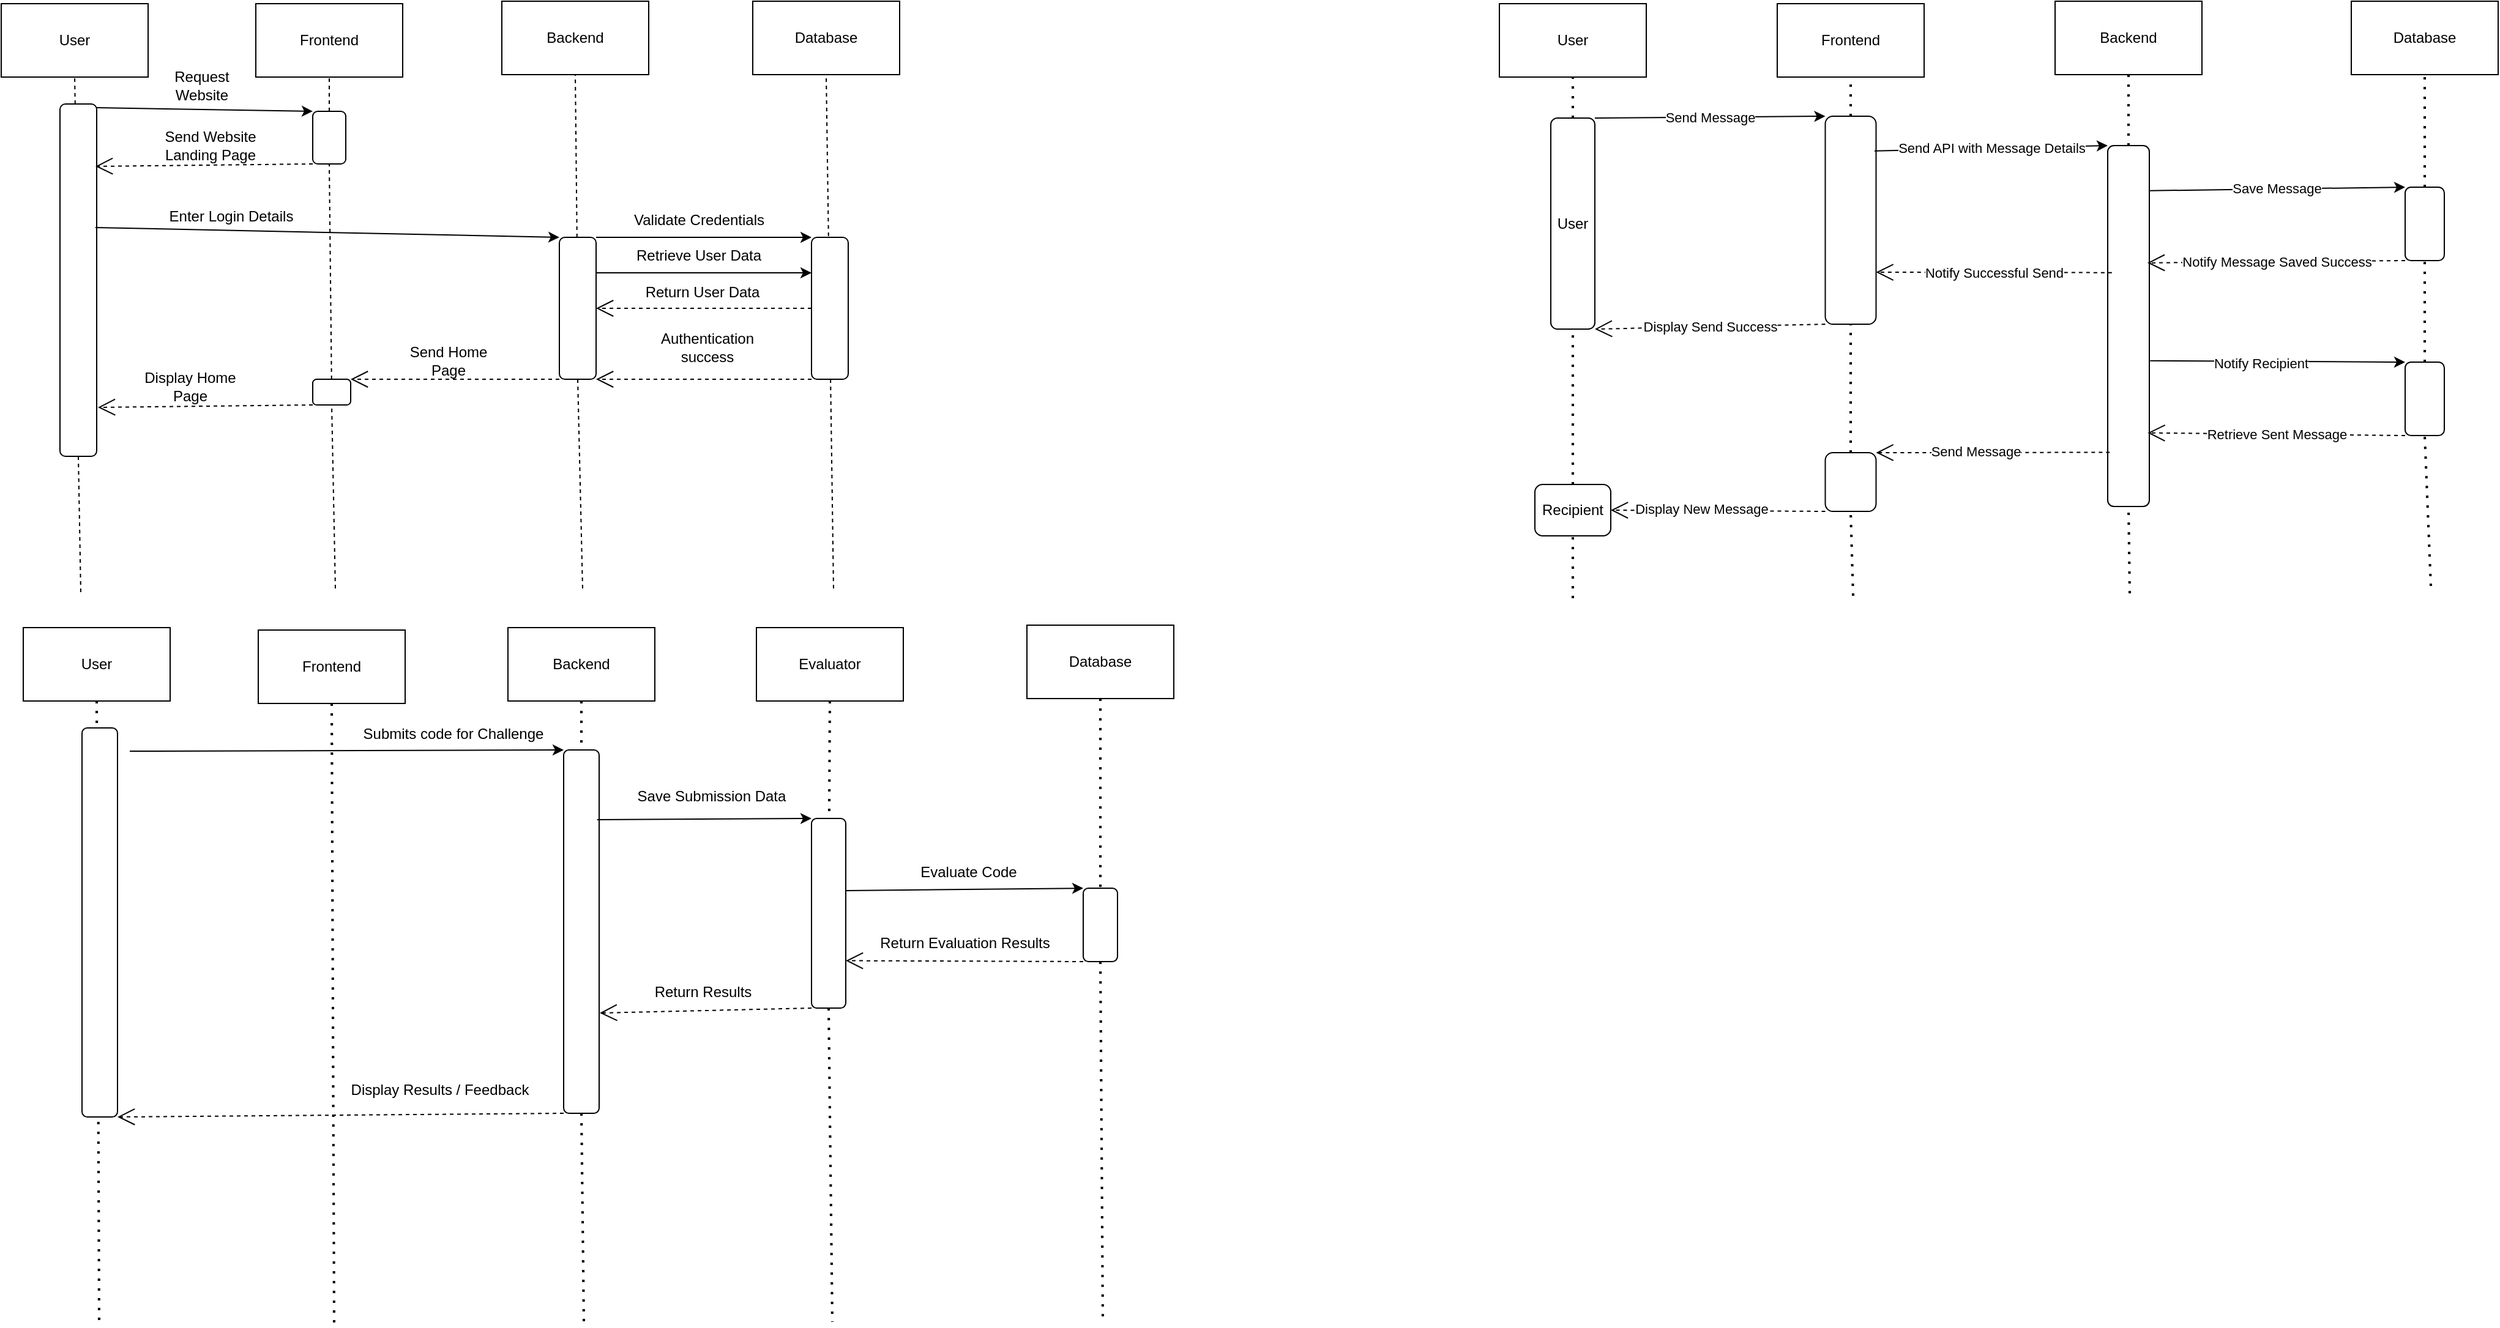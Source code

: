 <mxfile version="24.7.16">
  <diagram name="Page-1" id="2xl7nEOlKwetNAwT9VZm">
    <mxGraphModel dx="2287" dy="1291" grid="0" gridSize="10" guides="1" tooltips="1" connect="1" arrows="1" fold="1" page="0" pageScale="1" pageWidth="850" pageHeight="1100" math="0" shadow="0">
      <root>
        <mxCell id="0" />
        <mxCell id="1" parent="0" />
        <mxCell id="WFil_iT3Ffga0F9Wuyv7-1" value="User" style="rounded=0;whiteSpace=wrap;html=1;" parent="1" vertex="1">
          <mxGeometry x="-72" y="-45" width="120" height="60" as="geometry" />
        </mxCell>
        <mxCell id="WFil_iT3Ffga0F9Wuyv7-2" value="Frontend" style="rounded=0;whiteSpace=wrap;html=1;" parent="1" vertex="1">
          <mxGeometry x="136" y="-45" width="120" height="60" as="geometry" />
        </mxCell>
        <mxCell id="WFil_iT3Ffga0F9Wuyv7-3" value="Backend" style="rounded=0;whiteSpace=wrap;html=1;" parent="1" vertex="1">
          <mxGeometry x="337" y="-47" width="120" height="60" as="geometry" />
        </mxCell>
        <mxCell id="WFil_iT3Ffga0F9Wuyv7-4" value="" style="endArrow=none;dashed=1;html=1;rounded=0;entryX=0.5;entryY=1;entryDx=0;entryDy=0;" parent="1" source="WFil_iT3Ffga0F9Wuyv7-16" target="WFil_iT3Ffga0F9Wuyv7-1" edge="1">
          <mxGeometry width="50" height="50" relative="1" as="geometry">
            <mxPoint x="-7" y="436" as="sourcePoint" />
            <mxPoint x="188" y="136" as="targetPoint" />
          </mxGeometry>
        </mxCell>
        <mxCell id="WFil_iT3Ffga0F9Wuyv7-5" value="" style="endArrow=none;dashed=1;html=1;rounded=0;entryX=0.5;entryY=1;entryDx=0;entryDy=0;" parent="1" source="WFil_iT3Ffga0F9Wuyv7-7" target="WFil_iT3Ffga0F9Wuyv7-2" edge="1">
          <mxGeometry width="50" height="50" relative="1" as="geometry">
            <mxPoint x="201" y="433" as="sourcePoint" />
            <mxPoint x="-2" y="25" as="targetPoint" />
          </mxGeometry>
        </mxCell>
        <mxCell id="WFil_iT3Ffga0F9Wuyv7-6" value="" style="endArrow=none;dashed=1;html=1;rounded=0;entryX=0.5;entryY=1;entryDx=0;entryDy=0;" parent="1" source="WFil_iT3Ffga0F9Wuyv7-19" target="WFil_iT3Ffga0F9Wuyv7-3" edge="1">
          <mxGeometry width="50" height="50" relative="1" as="geometry">
            <mxPoint x="403" y="433" as="sourcePoint" />
            <mxPoint x="206" y="25" as="targetPoint" />
          </mxGeometry>
        </mxCell>
        <mxCell id="WFil_iT3Ffga0F9Wuyv7-8" value="" style="endArrow=none;dashed=1;html=1;rounded=0;entryX=0.5;entryY=1;entryDx=0;entryDy=0;" parent="1" source="WFil_iT3Ffga0F9Wuyv7-40" target="WFil_iT3Ffga0F9Wuyv7-7" edge="1">
          <mxGeometry width="50" height="50" relative="1" as="geometry">
            <mxPoint x="201" y="433" as="sourcePoint" />
            <mxPoint x="196" y="15" as="targetPoint" />
          </mxGeometry>
        </mxCell>
        <mxCell id="WFil_iT3Ffga0F9Wuyv7-7" value="" style="rounded=1;whiteSpace=wrap;html=1;" parent="1" vertex="1">
          <mxGeometry x="182.5" y="43" width="27" height="43" as="geometry" />
        </mxCell>
        <mxCell id="WFil_iT3Ffga0F9Wuyv7-10" value="Request Website" style="text;html=1;align=center;verticalAlign=middle;whiteSpace=wrap;rounded=0;" parent="1" vertex="1">
          <mxGeometry x="62" y="7" width="60" height="30" as="geometry" />
        </mxCell>
        <mxCell id="WFil_iT3Ffga0F9Wuyv7-12" value="" style="endArrow=classic;html=1;rounded=0;entryX=0;entryY=0;entryDx=0;entryDy=0;" parent="1" target="WFil_iT3Ffga0F9Wuyv7-7" edge="1">
          <mxGeometry width="50" height="50" relative="1" as="geometry">
            <mxPoint x="5" y="40" as="sourcePoint" />
            <mxPoint x="308" y="223" as="targetPoint" />
          </mxGeometry>
        </mxCell>
        <mxCell id="WFil_iT3Ffga0F9Wuyv7-17" value="" style="endArrow=none;dashed=1;html=1;rounded=0;entryX=0.5;entryY=1;entryDx=0;entryDy=0;" parent="1" target="WFil_iT3Ffga0F9Wuyv7-16" edge="1">
          <mxGeometry width="50" height="50" relative="1" as="geometry">
            <mxPoint x="-7" y="436" as="sourcePoint" />
            <mxPoint x="-12" y="15" as="targetPoint" />
          </mxGeometry>
        </mxCell>
        <mxCell id="WFil_iT3Ffga0F9Wuyv7-16" value="" style="rounded=1;whiteSpace=wrap;html=1;" parent="1" vertex="1">
          <mxGeometry x="-24" y="37" width="30" height="288" as="geometry" />
        </mxCell>
        <mxCell id="WFil_iT3Ffga0F9Wuyv7-18" value="Send Website Landing Page" style="text;html=1;align=center;verticalAlign=middle;whiteSpace=wrap;rounded=0;" parent="1" vertex="1">
          <mxGeometry x="46" y="56" width="106" height="30" as="geometry" />
        </mxCell>
        <mxCell id="WFil_iT3Ffga0F9Wuyv7-23" value="Database" style="rounded=0;whiteSpace=wrap;html=1;" parent="1" vertex="1">
          <mxGeometry x="542" y="-47" width="120" height="60" as="geometry" />
        </mxCell>
        <mxCell id="WFil_iT3Ffga0F9Wuyv7-24" value="" style="endArrow=none;dashed=1;html=1;rounded=0;entryX=0.5;entryY=1;entryDx=0;entryDy=0;" parent="1" target="WFil_iT3Ffga0F9Wuyv7-23" edge="1">
          <mxGeometry width="50" height="50" relative="1" as="geometry">
            <mxPoint x="608" y="433" as="sourcePoint" />
            <mxPoint x="411" y="25" as="targetPoint" />
          </mxGeometry>
        </mxCell>
        <mxCell id="WFil_iT3Ffga0F9Wuyv7-25" value="" style="endArrow=none;dashed=1;html=1;rounded=0;entryX=0.5;entryY=1;entryDx=0;entryDy=0;" parent="1" target="WFil_iT3Ffga0F9Wuyv7-19" edge="1">
          <mxGeometry width="50" height="50" relative="1" as="geometry">
            <mxPoint x="403" y="433" as="sourcePoint" />
            <mxPoint x="397" y="13" as="targetPoint" />
          </mxGeometry>
        </mxCell>
        <mxCell id="WFil_iT3Ffga0F9Wuyv7-19" value="" style="rounded=1;whiteSpace=wrap;html=1;" parent="1" vertex="1">
          <mxGeometry x="384" y="146" width="30" height="116" as="geometry" />
        </mxCell>
        <mxCell id="WFil_iT3Ffga0F9Wuyv7-26" value="" style="endArrow=classic;html=1;rounded=0;entryX=0;entryY=0;entryDx=0;entryDy=0;" parent="1" target="WFil_iT3Ffga0F9Wuyv7-19" edge="1">
          <mxGeometry width="50" height="50" relative="1" as="geometry">
            <mxPoint x="5" y="138" as="sourcePoint" />
            <mxPoint x="167" y="223" as="targetPoint" />
          </mxGeometry>
        </mxCell>
        <mxCell id="WFil_iT3Ffga0F9Wuyv7-27" value="Enter Login Details" style="text;html=1;align=center;verticalAlign=middle;whiteSpace=wrap;rounded=0;" parent="1" vertex="1">
          <mxGeometry x="58" y="114" width="116" height="30" as="geometry" />
        </mxCell>
        <mxCell id="WFil_iT3Ffga0F9Wuyv7-29" value="" style="rounded=1;whiteSpace=wrap;html=1;" parent="1" vertex="1">
          <mxGeometry x="590" y="146" width="30" height="116" as="geometry" />
        </mxCell>
        <mxCell id="WFil_iT3Ffga0F9Wuyv7-30" value="" style="endArrow=classic;html=1;rounded=0;exitX=1;exitY=0;exitDx=0;exitDy=0;entryX=0;entryY=0;entryDx=0;entryDy=0;" parent="1" source="WFil_iT3Ffga0F9Wuyv7-19" target="WFil_iT3Ffga0F9Wuyv7-29" edge="1">
          <mxGeometry width="50" height="50" relative="1" as="geometry">
            <mxPoint x="477" y="132" as="sourcePoint" />
            <mxPoint x="527" y="82" as="targetPoint" />
          </mxGeometry>
        </mxCell>
        <mxCell id="WFil_iT3Ffga0F9Wuyv7-32" value="Validate Credentials&lt;div&gt;&lt;br&gt;&lt;/div&gt;" style="text;strokeColor=none;fillColor=none;align=left;verticalAlign=middle;spacingLeft=4;spacingRight=4;overflow=hidden;points=[[0,0.5],[1,0.5]];portConstraint=eastwest;rotatable=0;whiteSpace=wrap;html=1;" parent="1" vertex="1">
          <mxGeometry x="439" y="122" width="121" height="22" as="geometry" />
        </mxCell>
        <mxCell id="WFil_iT3Ffga0F9Wuyv7-34" value="" style="endArrow=classic;html=1;rounded=0;exitX=1;exitY=0.25;exitDx=0;exitDy=0;entryX=0;entryY=0.25;entryDx=0;entryDy=0;" parent="1" source="WFil_iT3Ffga0F9Wuyv7-19" target="WFil_iT3Ffga0F9Wuyv7-29" edge="1">
          <mxGeometry width="50" height="50" relative="1" as="geometry">
            <mxPoint x="416" y="174" as="sourcePoint" />
            <mxPoint x="592" y="174" as="targetPoint" />
          </mxGeometry>
        </mxCell>
        <mxCell id="WFil_iT3Ffga0F9Wuyv7-35" value="&lt;div&gt;Retrieve User Data&lt;/div&gt;" style="text;strokeColor=none;fillColor=none;align=left;verticalAlign=middle;spacingLeft=4;spacingRight=4;overflow=hidden;points=[[0,0.5],[1,0.5]];portConstraint=eastwest;rotatable=0;whiteSpace=wrap;html=1;" parent="1" vertex="1">
          <mxGeometry x="441" y="150" width="121" height="22" as="geometry" />
        </mxCell>
        <mxCell id="WFil_iT3Ffga0F9Wuyv7-38" value="Return User Data" style="text;html=1;align=center;verticalAlign=middle;whiteSpace=wrap;rounded=0;" parent="1" vertex="1">
          <mxGeometry x="441" y="176" width="120" height="30" as="geometry" />
        </mxCell>
        <mxCell id="WFil_iT3Ffga0F9Wuyv7-39" value="Authentication success" style="text;html=1;align=center;verticalAlign=middle;whiteSpace=wrap;rounded=0;" parent="1" vertex="1">
          <mxGeometry x="445" y="221" width="120" height="30" as="geometry" />
        </mxCell>
        <mxCell id="WFil_iT3Ffga0F9Wuyv7-41" value="" style="endArrow=none;dashed=1;html=1;rounded=0;entryX=0.5;entryY=1;entryDx=0;entryDy=0;" parent="1" target="WFil_iT3Ffga0F9Wuyv7-40" edge="1">
          <mxGeometry width="50" height="50" relative="1" as="geometry">
            <mxPoint x="201" y="433" as="sourcePoint" />
            <mxPoint x="196" y="86" as="targetPoint" />
          </mxGeometry>
        </mxCell>
        <mxCell id="WFil_iT3Ffga0F9Wuyv7-40" value="" style="rounded=1;whiteSpace=wrap;html=1;" parent="1" vertex="1">
          <mxGeometry x="182.5" y="262" width="31" height="21" as="geometry" />
        </mxCell>
        <mxCell id="WFil_iT3Ffga0F9Wuyv7-43" value="Send Home Page" style="text;html=1;align=center;verticalAlign=middle;whiteSpace=wrap;rounded=0;" parent="1" vertex="1">
          <mxGeometry x="250" y="232" width="87" height="30" as="geometry" />
        </mxCell>
        <mxCell id="WFil_iT3Ffga0F9Wuyv7-45" value="Display Home Page" style="text;html=1;align=center;verticalAlign=middle;whiteSpace=wrap;rounded=0;" parent="1" vertex="1">
          <mxGeometry x="43" y="253" width="79" height="30" as="geometry" />
        </mxCell>
        <mxCell id="WFil_iT3Ffga0F9Wuyv7-81" value="Frontend" style="rounded=0;whiteSpace=wrap;html=1;" parent="1" vertex="1">
          <mxGeometry x="138" y="467" width="120" height="60" as="geometry" />
        </mxCell>
        <mxCell id="WFil_iT3Ffga0F9Wuyv7-82" value="" style="endArrow=none;dashed=1;html=1;dashPattern=1 3;strokeWidth=2;rounded=0;exitX=0.5;exitY=1;exitDx=0;exitDy=0;" parent="1" source="WFil_iT3Ffga0F9Wuyv7-81" edge="1">
          <mxGeometry width="50" height="50" relative="1" as="geometry">
            <mxPoint x="446" y="371" as="sourcePoint" />
            <mxPoint x="200" y="1034.5" as="targetPoint" />
          </mxGeometry>
        </mxCell>
        <mxCell id="WFil_iT3Ffga0F9Wuyv7-83" value="User" style="rounded=0;whiteSpace=wrap;html=1;" parent="1" vertex="1">
          <mxGeometry x="-54" y="465" width="120" height="60" as="geometry" />
        </mxCell>
        <mxCell id="WFil_iT3Ffga0F9Wuyv7-84" value="" style="endArrow=none;dashed=1;html=1;dashPattern=1 3;strokeWidth=2;rounded=0;exitX=0.5;exitY=1;exitDx=0;exitDy=0;" parent="1" source="WFil_iT3Ffga0F9Wuyv7-83" edge="1">
          <mxGeometry width="50" height="50" relative="1" as="geometry">
            <mxPoint x="254" y="369" as="sourcePoint" />
            <mxPoint x="8" y="1032.5" as="targetPoint" />
          </mxGeometry>
        </mxCell>
        <mxCell id="WFil_iT3Ffga0F9Wuyv7-85" value="Backend" style="rounded=0;whiteSpace=wrap;html=1;" parent="1" vertex="1">
          <mxGeometry x="342" y="465" width="120" height="60" as="geometry" />
        </mxCell>
        <mxCell id="WFil_iT3Ffga0F9Wuyv7-86" value="" style="endArrow=none;dashed=1;html=1;dashPattern=1 3;strokeWidth=2;rounded=0;exitX=0.5;exitY=1;exitDx=0;exitDy=0;" parent="1" source="WFil_iT3Ffga0F9Wuyv7-92" edge="1">
          <mxGeometry width="50" height="50" relative="1" as="geometry">
            <mxPoint x="650" y="369" as="sourcePoint" />
            <mxPoint x="404" y="1032.5" as="targetPoint" />
          </mxGeometry>
        </mxCell>
        <mxCell id="WFil_iT3Ffga0F9Wuyv7-87" value="Evaluator" style="rounded=0;whiteSpace=wrap;html=1;" parent="1" vertex="1">
          <mxGeometry x="545" y="465" width="120" height="60" as="geometry" />
        </mxCell>
        <mxCell id="WFil_iT3Ffga0F9Wuyv7-88" value="" style="endArrow=none;dashed=1;html=1;dashPattern=1 3;strokeWidth=2;rounded=0;exitX=0.5;exitY=1;exitDx=0;exitDy=0;" parent="1" source="WFil_iT3Ffga0F9Wuyv7-95" edge="1">
          <mxGeometry width="50" height="50" relative="1" as="geometry">
            <mxPoint x="853" y="369" as="sourcePoint" />
            <mxPoint x="607" y="1032.5" as="targetPoint" />
          </mxGeometry>
        </mxCell>
        <mxCell id="WFil_iT3Ffga0F9Wuyv7-89" value="Database" style="rounded=0;whiteSpace=wrap;html=1;" parent="1" vertex="1">
          <mxGeometry x="766" y="463" width="120" height="60" as="geometry" />
        </mxCell>
        <mxCell id="WFil_iT3Ffga0F9Wuyv7-90" value="" style="endArrow=none;dashed=1;html=1;dashPattern=1 3;strokeWidth=2;rounded=0;exitX=0.5;exitY=1;exitDx=0;exitDy=0;" parent="1" source="WFil_iT3Ffga0F9Wuyv7-105" edge="1">
          <mxGeometry width="50" height="50" relative="1" as="geometry">
            <mxPoint x="1074" y="367" as="sourcePoint" />
            <mxPoint x="828" y="1030.5" as="targetPoint" />
          </mxGeometry>
        </mxCell>
        <mxCell id="WFil_iT3Ffga0F9Wuyv7-91" value="" style="endArrow=classic;html=1;rounded=0;entryX=0;entryY=0;entryDx=0;entryDy=0;" parent="1" target="WFil_iT3Ffga0F9Wuyv7-92" edge="1">
          <mxGeometry width="50" height="50" relative="1" as="geometry">
            <mxPoint x="33" y="566" as="sourcePoint" />
            <mxPoint x="328" y="571" as="targetPoint" />
          </mxGeometry>
        </mxCell>
        <mxCell id="WFil_iT3Ffga0F9Wuyv7-93" value="" style="endArrow=none;dashed=1;html=1;dashPattern=1 3;strokeWidth=2;rounded=0;exitX=0.5;exitY=1;exitDx=0;exitDy=0;" parent="1" source="WFil_iT3Ffga0F9Wuyv7-85" target="WFil_iT3Ffga0F9Wuyv7-92" edge="1">
          <mxGeometry width="50" height="50" relative="1" as="geometry">
            <mxPoint x="402" y="525" as="sourcePoint" />
            <mxPoint x="404" y="1032.5" as="targetPoint" />
          </mxGeometry>
        </mxCell>
        <mxCell id="WFil_iT3Ffga0F9Wuyv7-92" value="" style="rounded=1;whiteSpace=wrap;html=1;" parent="1" vertex="1">
          <mxGeometry x="387.5" y="565" width="29" height="297" as="geometry" />
        </mxCell>
        <mxCell id="WFil_iT3Ffga0F9Wuyv7-94" value="Submits code for Challenge" style="text;html=1;align=center;verticalAlign=middle;whiteSpace=wrap;rounded=0;" parent="1" vertex="1">
          <mxGeometry x="221" y="537" width="153" height="30" as="geometry" />
        </mxCell>
        <mxCell id="WFil_iT3Ffga0F9Wuyv7-96" value="" style="endArrow=none;dashed=1;html=1;dashPattern=1 3;strokeWidth=2;rounded=0;exitX=0.5;exitY=1;exitDx=0;exitDy=0;" parent="1" source="WFil_iT3Ffga0F9Wuyv7-87" target="WFil_iT3Ffga0F9Wuyv7-95" edge="1">
          <mxGeometry width="50" height="50" relative="1" as="geometry">
            <mxPoint x="605" y="525" as="sourcePoint" />
            <mxPoint x="607" y="1032.5" as="targetPoint" />
          </mxGeometry>
        </mxCell>
        <mxCell id="WFil_iT3Ffga0F9Wuyv7-95" value="" style="rounded=1;whiteSpace=wrap;html=1;" parent="1" vertex="1">
          <mxGeometry x="590" y="621" width="28" height="155" as="geometry" />
        </mxCell>
        <mxCell id="WFil_iT3Ffga0F9Wuyv7-98" value="" style="endArrow=classic;html=1;rounded=0;exitX=0.944;exitY=0.192;exitDx=0;exitDy=0;entryX=0;entryY=0;entryDx=0;entryDy=0;exitPerimeter=0;" parent="1" source="WFil_iT3Ffga0F9Wuyv7-92" target="WFil_iT3Ffga0F9Wuyv7-95" edge="1">
          <mxGeometry width="50" height="50" relative="1" as="geometry">
            <mxPoint x="517" y="534" as="sourcePoint" />
            <mxPoint x="567" y="484" as="targetPoint" />
          </mxGeometry>
        </mxCell>
        <mxCell id="WFil_iT3Ffga0F9Wuyv7-100" value="" style="endArrow=open;endSize=12;dashed=1;html=1;rounded=0;exitX=0;exitY=1;exitDx=0;exitDy=0;" parent="1" source="WFil_iT3Ffga0F9Wuyv7-7" edge="1">
          <mxGeometry width="160" relative="1" as="geometry">
            <mxPoint x="165" y="183" as="sourcePoint" />
            <mxPoint x="5" y="88" as="targetPoint" />
          </mxGeometry>
        </mxCell>
        <mxCell id="WFil_iT3Ffga0F9Wuyv7-101" value="" style="endArrow=open;endSize=12;dashed=1;html=1;rounded=0;exitX=0;exitY=0.5;exitDx=0;exitDy=0;entryX=1;entryY=0.5;entryDx=0;entryDy=0;" parent="1" source="WFil_iT3Ffga0F9Wuyv7-29" target="WFil_iT3Ffga0F9Wuyv7-19" edge="1">
          <mxGeometry width="160" relative="1" as="geometry">
            <mxPoint x="586" y="205" as="sourcePoint" />
            <mxPoint x="406" y="205" as="targetPoint" />
          </mxGeometry>
        </mxCell>
        <mxCell id="WFil_iT3Ffga0F9Wuyv7-102" value="" style="endArrow=open;endSize=12;dashed=1;html=1;rounded=0;exitX=0;exitY=1;exitDx=0;exitDy=0;entryX=1;entryY=1;entryDx=0;entryDy=0;" parent="1" source="WFil_iT3Ffga0F9Wuyv7-29" target="WFil_iT3Ffga0F9Wuyv7-19" edge="1">
          <mxGeometry width="160" relative="1" as="geometry">
            <mxPoint x="589" y="259" as="sourcePoint" />
            <mxPoint x="413" y="259" as="targetPoint" />
          </mxGeometry>
        </mxCell>
        <mxCell id="WFil_iT3Ffga0F9Wuyv7-103" value="" style="endArrow=open;endSize=12;dashed=1;html=1;rounded=0;exitX=0;exitY=1;exitDx=0;exitDy=0;entryX=1;entryY=0;entryDx=0;entryDy=0;" parent="1" source="WFil_iT3Ffga0F9Wuyv7-19" target="WFil_iT3Ffga0F9Wuyv7-40" edge="1">
          <mxGeometry width="160" relative="1" as="geometry">
            <mxPoint x="600" y="272" as="sourcePoint" />
            <mxPoint x="424" y="272" as="targetPoint" />
          </mxGeometry>
        </mxCell>
        <mxCell id="WFil_iT3Ffga0F9Wuyv7-104" value="" style="endArrow=open;endSize=12;dashed=1;html=1;rounded=0;exitX=0;exitY=1;exitDx=0;exitDy=0;" parent="1" source="WFil_iT3Ffga0F9Wuyv7-40" edge="1">
          <mxGeometry width="160" relative="1" as="geometry">
            <mxPoint x="610" y="282" as="sourcePoint" />
            <mxPoint x="7" y="285" as="targetPoint" />
          </mxGeometry>
        </mxCell>
        <mxCell id="WFil_iT3Ffga0F9Wuyv7-106" value="" style="endArrow=none;dashed=1;html=1;dashPattern=1 3;strokeWidth=2;rounded=0;exitX=0.5;exitY=1;exitDx=0;exitDy=0;" parent="1" source="WFil_iT3Ffga0F9Wuyv7-89" target="WFil_iT3Ffga0F9Wuyv7-105" edge="1">
          <mxGeometry width="50" height="50" relative="1" as="geometry">
            <mxPoint x="826" y="523" as="sourcePoint" />
            <mxPoint x="828" y="1030.5" as="targetPoint" />
          </mxGeometry>
        </mxCell>
        <mxCell id="WFil_iT3Ffga0F9Wuyv7-105" value="" style="rounded=1;whiteSpace=wrap;html=1;" parent="1" vertex="1">
          <mxGeometry x="812" y="678" width="28" height="60" as="geometry" />
        </mxCell>
        <mxCell id="WFil_iT3Ffga0F9Wuyv7-107" value="" style="endArrow=classic;html=1;rounded=0;exitX=0.996;exitY=0.381;exitDx=0;exitDy=0;entryX=0;entryY=0;entryDx=0;entryDy=0;exitPerimeter=0;" parent="1" source="WFil_iT3Ffga0F9Wuyv7-95" target="WFil_iT3Ffga0F9Wuyv7-105" edge="1">
          <mxGeometry width="50" height="50" relative="1" as="geometry">
            <mxPoint x="628" y="660" as="sourcePoint" />
            <mxPoint x="801" y="656" as="targetPoint" />
          </mxGeometry>
        </mxCell>
        <mxCell id="WFil_iT3Ffga0F9Wuyv7-108" value="" style="endArrow=open;endSize=12;dashed=1;html=1;rounded=0;exitX=0;exitY=1;exitDx=0;exitDy=0;entryX=1;entryY=0.75;entryDx=0;entryDy=0;" parent="1" source="WFil_iT3Ffga0F9Wuyv7-105" target="WFil_iT3Ffga0F9Wuyv7-95" edge="1">
          <mxGeometry width="160" relative="1" as="geometry">
            <mxPoint x="773" y="623" as="sourcePoint" />
            <mxPoint x="597" y="625" as="targetPoint" />
          </mxGeometry>
        </mxCell>
        <mxCell id="WFil_iT3Ffga0F9Wuyv7-109" value="" style="endArrow=open;endSize=12;dashed=1;html=1;rounded=0;exitX=0;exitY=1;exitDx=0;exitDy=0;entryX=1.017;entryY=0.724;entryDx=0;entryDy=0;entryPerimeter=0;" parent="1" source="WFil_iT3Ffga0F9Wuyv7-95" target="WFil_iT3Ffga0F9Wuyv7-92" edge="1">
          <mxGeometry width="160" relative="1" as="geometry">
            <mxPoint x="605" y="799" as="sourcePoint" />
            <mxPoint x="429" y="801" as="targetPoint" />
          </mxGeometry>
        </mxCell>
        <mxCell id="WFil_iT3Ffga0F9Wuyv7-110" value="" style="rounded=1;whiteSpace=wrap;html=1;" parent="1" vertex="1">
          <mxGeometry x="-6" y="547" width="29" height="318" as="geometry" />
        </mxCell>
        <mxCell id="WFil_iT3Ffga0F9Wuyv7-111" value="" style="endArrow=open;endSize=12;dashed=1;html=1;rounded=0;exitX=0;exitY=1;exitDx=0;exitDy=0;entryX=1;entryY=1;entryDx=0;entryDy=0;" parent="1" source="WFil_iT3Ffga0F9Wuyv7-92" target="WFil_iT3Ffga0F9Wuyv7-110" edge="1">
          <mxGeometry width="160" relative="1" as="geometry">
            <mxPoint x="368" y="882" as="sourcePoint" />
            <mxPoint x="195" y="886" as="targetPoint" />
          </mxGeometry>
        </mxCell>
        <mxCell id="WFil_iT3Ffga0F9Wuyv7-112" value="Display Results / Feedb&lt;span style=&quot;color: rgba(0, 0, 0, 0); font-family: monospace; font-size: 0px; text-align: start; text-wrap: nowrap;&quot;&gt;%3CmxGraphModel%3E%3Croot%3E%3CmxCell%20id%3D%220%22%2F%3E%3CmxCell%20id%3D%221%22%20parent%3D%220%22%2F%3E%3CmxCell%20id%3D%222%22%20value%3D%22Submits%20code%20for%20Challenge%22%20style%3D%22text%3Bhtml%3D1%3Balign%3Dcenter%3BverticalAlign%3Dmiddle%3BwhiteSpace%3Dwrap%3Brounded%3D0%3B%22%20vertex%3D%221%22%20parent%3D%221%22%3E%3CmxGeometry%20x%3D%22221%22%20y%3D%22537%22%20width%3D%22153%22%20height%3D%2230%22%20as%3D%22geometry%22%2F%3E%3C%2FmxCell%3E%3C%2Froot%3E%3C%2FmxGraphModel%3E&lt;/span&gt;ack" style="text;html=1;align=center;verticalAlign=middle;whiteSpace=wrap;rounded=0;" parent="1" vertex="1">
          <mxGeometry x="209.5" y="828" width="153" height="30" as="geometry" />
        </mxCell>
        <mxCell id="WFil_iT3Ffga0F9Wuyv7-113" value="Return Results" style="text;html=1;align=center;verticalAlign=middle;whiteSpace=wrap;rounded=0;" parent="1" vertex="1">
          <mxGeometry x="425" y="748" width="153" height="30" as="geometry" />
        </mxCell>
        <mxCell id="WFil_iT3Ffga0F9Wuyv7-114" value="Return Evaluation Results" style="text;html=1;align=center;verticalAlign=middle;whiteSpace=wrap;rounded=0;" parent="1" vertex="1">
          <mxGeometry x="639" y="708" width="153" height="30" as="geometry" />
        </mxCell>
        <mxCell id="WFil_iT3Ffga0F9Wuyv7-115" value="Evaluate Code" style="text;html=1;align=center;verticalAlign=middle;whiteSpace=wrap;rounded=0;" parent="1" vertex="1">
          <mxGeometry x="642" y="650" width="153" height="30" as="geometry" />
        </mxCell>
        <mxCell id="WFil_iT3Ffga0F9Wuyv7-116" value="Save Submission Data" style="text;html=1;align=center;verticalAlign=middle;whiteSpace=wrap;rounded=0;" parent="1" vertex="1">
          <mxGeometry x="432" y="588" width="153" height="30" as="geometry" />
        </mxCell>
        <mxCell id="TxJapEpy7Zmus5Dv7i-k-1" value="User" style="rounded=0;whiteSpace=wrap;html=1;" vertex="1" parent="1">
          <mxGeometry x="1152" y="-45" width="120" height="60" as="geometry" />
        </mxCell>
        <mxCell id="TxJapEpy7Zmus5Dv7i-k-2" value="Frontend" style="rounded=0;whiteSpace=wrap;html=1;" vertex="1" parent="1">
          <mxGeometry x="1379" y="-45" width="120" height="60" as="geometry" />
        </mxCell>
        <mxCell id="TxJapEpy7Zmus5Dv7i-k-3" value="Backend" style="rounded=0;whiteSpace=wrap;html=1;" vertex="1" parent="1">
          <mxGeometry x="1606" y="-47" width="120" height="60" as="geometry" />
        </mxCell>
        <mxCell id="TxJapEpy7Zmus5Dv7i-k-4" value="Database" style="rounded=0;whiteSpace=wrap;html=1;" vertex="1" parent="1">
          <mxGeometry x="1848" y="-47" width="120" height="60" as="geometry" />
        </mxCell>
        <mxCell id="TxJapEpy7Zmus5Dv7i-k-9" value="" style="endArrow=none;dashed=1;html=1;dashPattern=1 3;strokeWidth=2;rounded=0;entryX=0.5;entryY=1;entryDx=0;entryDy=0;" edge="1" parent="1" source="TxJapEpy7Zmus5Dv7i-k-13" target="TxJapEpy7Zmus5Dv7i-k-1">
          <mxGeometry width="50" height="50" relative="1" as="geometry">
            <mxPoint x="1216" y="439" as="sourcePoint" />
            <mxPoint x="1652" y="114" as="targetPoint" />
          </mxGeometry>
        </mxCell>
        <mxCell id="TxJapEpy7Zmus5Dv7i-k-10" value="" style="endArrow=none;dashed=1;html=1;dashPattern=1 3;strokeWidth=2;rounded=0;entryX=0.5;entryY=1;entryDx=0;entryDy=0;" edge="1" parent="1" source="TxJapEpy7Zmus5Dv7i-k-15" target="TxJapEpy7Zmus5Dv7i-k-2">
          <mxGeometry width="50" height="50" relative="1" as="geometry">
            <mxPoint x="1441" y="439" as="sourcePoint" />
            <mxPoint x="1437" y="15" as="targetPoint" />
          </mxGeometry>
        </mxCell>
        <mxCell id="TxJapEpy7Zmus5Dv7i-k-11" value="" style="endArrow=none;dashed=1;html=1;dashPattern=1 3;strokeWidth=2;rounded=0;entryX=0.5;entryY=1;entryDx=0;entryDy=0;" edge="1" parent="1" source="TxJapEpy7Zmus5Dv7i-k-18" target="TxJapEpy7Zmus5Dv7i-k-3">
          <mxGeometry width="50" height="50" relative="1" as="geometry">
            <mxPoint x="1667" y="437" as="sourcePoint" />
            <mxPoint x="1665" y="13" as="targetPoint" />
          </mxGeometry>
        </mxCell>
        <mxCell id="TxJapEpy7Zmus5Dv7i-k-12" value="" style="endArrow=none;dashed=1;html=1;dashPattern=1 3;strokeWidth=2;rounded=0;entryX=0.5;entryY=1;entryDx=0;entryDy=0;" edge="1" parent="1" source="TxJapEpy7Zmus5Dv7i-k-20" target="TxJapEpy7Zmus5Dv7i-k-4">
          <mxGeometry width="50" height="50" relative="1" as="geometry">
            <mxPoint x="1880.5" y="434" as="sourcePoint" />
            <mxPoint x="1879.5" y="10" as="targetPoint" />
          </mxGeometry>
        </mxCell>
        <mxCell id="TxJapEpy7Zmus5Dv7i-k-14" value="Send Message" style="endArrow=classic;html=1;rounded=0;exitX=1;exitY=0;exitDx=0;exitDy=0;entryX=0;entryY=0;entryDx=0;entryDy=0;" edge="1" parent="1" source="TxJapEpy7Zmus5Dv7i-k-13" target="TxJapEpy7Zmus5Dv7i-k-15">
          <mxGeometry width="50" height="50" relative="1" as="geometry">
            <mxPoint x="1958" y="194" as="sourcePoint" />
            <mxPoint x="1383" y="48" as="targetPoint" />
          </mxGeometry>
        </mxCell>
        <mxCell id="TxJapEpy7Zmus5Dv7i-k-16" value="" style="endArrow=none;dashed=1;html=1;dashPattern=1 3;strokeWidth=2;rounded=0;entryX=0.5;entryY=1;entryDx=0;entryDy=0;" edge="1" parent="1" source="TxJapEpy7Zmus5Dv7i-k-35" target="TxJapEpy7Zmus5Dv7i-k-15">
          <mxGeometry width="50" height="50" relative="1" as="geometry">
            <mxPoint x="1441" y="439" as="sourcePoint" />
            <mxPoint x="1439" y="15" as="targetPoint" />
          </mxGeometry>
        </mxCell>
        <mxCell id="TxJapEpy7Zmus5Dv7i-k-15" value="" style="rounded=1;whiteSpace=wrap;html=1;" vertex="1" parent="1">
          <mxGeometry x="1418.25" y="47" width="41.5" height="170" as="geometry" />
        </mxCell>
        <mxCell id="TxJapEpy7Zmus5Dv7i-k-17" value="Send API with Message Details" style="endArrow=classic;html=1;rounded=0;exitX=0.969;exitY=0.167;exitDx=0;exitDy=0;exitPerimeter=0;entryX=0;entryY=0;entryDx=0;entryDy=0;" edge="1" parent="1" source="TxJapEpy7Zmus5Dv7i-k-15" target="TxJapEpy7Zmus5Dv7i-k-18">
          <mxGeometry width="50" height="50" relative="1" as="geometry">
            <mxPoint x="1558" y="194" as="sourcePoint" />
            <mxPoint x="1569" y="79" as="targetPoint" />
          </mxGeometry>
        </mxCell>
        <mxCell id="TxJapEpy7Zmus5Dv7i-k-19" value="" style="endArrow=none;dashed=1;html=1;dashPattern=1 3;strokeWidth=2;rounded=0;entryX=0.5;entryY=1;entryDx=0;entryDy=0;" edge="1" parent="1" target="TxJapEpy7Zmus5Dv7i-k-18">
          <mxGeometry width="50" height="50" relative="1" as="geometry">
            <mxPoint x="1667" y="437" as="sourcePoint" />
            <mxPoint x="1666" y="13" as="targetPoint" />
          </mxGeometry>
        </mxCell>
        <mxCell id="TxJapEpy7Zmus5Dv7i-k-18" value="" style="rounded=1;whiteSpace=wrap;html=1;" vertex="1" parent="1">
          <mxGeometry x="1649" y="71" width="34" height="295" as="geometry" />
        </mxCell>
        <mxCell id="TxJapEpy7Zmus5Dv7i-k-21" value="" style="endArrow=none;dashed=1;html=1;dashPattern=1 3;strokeWidth=2;rounded=0;entryX=0.5;entryY=1;entryDx=0;entryDy=0;" edge="1" parent="1" source="TxJapEpy7Zmus5Dv7i-k-30" target="TxJapEpy7Zmus5Dv7i-k-20">
          <mxGeometry width="50" height="50" relative="1" as="geometry">
            <mxPoint x="1913" y="431" as="sourcePoint" />
            <mxPoint x="1880" y="13" as="targetPoint" />
          </mxGeometry>
        </mxCell>
        <mxCell id="TxJapEpy7Zmus5Dv7i-k-20" value="" style="rounded=1;whiteSpace=wrap;html=1;" vertex="1" parent="1">
          <mxGeometry x="1892" y="105" width="32" height="60" as="geometry" />
        </mxCell>
        <mxCell id="TxJapEpy7Zmus5Dv7i-k-22" value="Save Message" style="endArrow=classic;html=1;rounded=0;exitX=0.984;exitY=0.125;exitDx=0;exitDy=0;entryX=0;entryY=0;entryDx=0;entryDy=0;exitPerimeter=0;" edge="1" parent="1" source="TxJapEpy7Zmus5Dv7i-k-18" target="TxJapEpy7Zmus5Dv7i-k-20">
          <mxGeometry width="50" height="50" relative="1" as="geometry">
            <mxPoint x="2002" y="125" as="sourcePoint" />
            <mxPoint x="2052" y="75" as="targetPoint" />
          </mxGeometry>
        </mxCell>
        <mxCell id="TxJapEpy7Zmus5Dv7i-k-23" value="Notify Message Saved Success" style="endArrow=open;endSize=12;dashed=1;html=1;rounded=0;exitX=0;exitY=1;exitDx=0;exitDy=0;entryX=0.954;entryY=0.325;entryDx=0;entryDy=0;entryPerimeter=0;" edge="1" parent="1" source="TxJapEpy7Zmus5Dv7i-k-20" target="TxJapEpy7Zmus5Dv7i-k-18">
          <mxGeometry width="160" relative="1" as="geometry">
            <mxPoint x="1852" y="149" as="sourcePoint" />
            <mxPoint x="1676" y="149" as="targetPoint" />
          </mxGeometry>
        </mxCell>
        <mxCell id="TxJapEpy7Zmus5Dv7i-k-25" value="Notify Successful Send" style="endArrow=open;endSize=12;dashed=1;html=1;rounded=0;exitX=0.101;exitY=0.352;exitDx=0;exitDy=0;entryX=1;entryY=0.75;entryDx=0;entryDy=0;exitPerimeter=0;" edge="1" parent="1" source="TxJapEpy7Zmus5Dv7i-k-18" target="TxJapEpy7Zmus5Dv7i-k-15">
          <mxGeometry width="160" relative="1" as="geometry">
            <mxPoint x="1902" y="175" as="sourcePoint" />
            <mxPoint x="1692" y="170" as="targetPoint" />
          </mxGeometry>
        </mxCell>
        <mxCell id="TxJapEpy7Zmus5Dv7i-k-26" value="Display Send Success" style="endArrow=open;endSize=12;dashed=1;html=1;rounded=0;exitX=0;exitY=1;exitDx=0;exitDy=0;entryX=1;entryY=1;entryDx=0;entryDy=0;" edge="1" parent="1" source="TxJapEpy7Zmus5Dv7i-k-15" target="TxJapEpy7Zmus5Dv7i-k-13">
          <mxGeometry width="160" relative="1" as="geometry">
            <mxPoint x="1416" y="217" as="sourcePoint" />
            <mxPoint x="1227" y="213" as="targetPoint" />
          </mxGeometry>
        </mxCell>
        <mxCell id="TxJapEpy7Zmus5Dv7i-k-27" value="" style="endArrow=none;dashed=1;html=1;dashPattern=1 3;strokeWidth=2;rounded=0;entryX=0.5;entryY=1;entryDx=0;entryDy=0;" edge="1" parent="1" source="TxJapEpy7Zmus5Dv7i-k-28" target="TxJapEpy7Zmus5Dv7i-k-13">
          <mxGeometry width="50" height="50" relative="1" as="geometry">
            <mxPoint x="1216" y="439" as="sourcePoint" />
            <mxPoint x="1212" y="15" as="targetPoint" />
          </mxGeometry>
        </mxCell>
        <mxCell id="TxJapEpy7Zmus5Dv7i-k-13" value="User" style="rounded=1;whiteSpace=wrap;html=1;" vertex="1" parent="1">
          <mxGeometry x="1194" y="48.5" width="36" height="172.5" as="geometry" />
        </mxCell>
        <mxCell id="TxJapEpy7Zmus5Dv7i-k-29" value="" style="endArrow=none;dashed=1;html=1;dashPattern=1 3;strokeWidth=2;rounded=0;entryX=0.5;entryY=1;entryDx=0;entryDy=0;" edge="1" parent="1" target="TxJapEpy7Zmus5Dv7i-k-28">
          <mxGeometry width="50" height="50" relative="1" as="geometry">
            <mxPoint x="1212" y="441" as="sourcePoint" />
            <mxPoint x="1212" y="221" as="targetPoint" />
          </mxGeometry>
        </mxCell>
        <mxCell id="TxJapEpy7Zmus5Dv7i-k-28" value="Recipient" style="rounded=1;whiteSpace=wrap;html=1;" vertex="1" parent="1">
          <mxGeometry x="1181" y="348" width="62" height="42" as="geometry" />
        </mxCell>
        <mxCell id="TxJapEpy7Zmus5Dv7i-k-31" value="" style="endArrow=none;dashed=1;html=1;dashPattern=1 3;strokeWidth=2;rounded=0;entryX=0.5;entryY=1;entryDx=0;entryDy=0;" edge="1" parent="1" target="TxJapEpy7Zmus5Dv7i-k-30">
          <mxGeometry width="50" height="50" relative="1" as="geometry">
            <mxPoint x="1913" y="431" as="sourcePoint" />
            <mxPoint x="1908" y="165" as="targetPoint" />
          </mxGeometry>
        </mxCell>
        <mxCell id="TxJapEpy7Zmus5Dv7i-k-30" value="" style="rounded=1;whiteSpace=wrap;html=1;" vertex="1" parent="1">
          <mxGeometry x="1892" y="248" width="32" height="60" as="geometry" />
        </mxCell>
        <mxCell id="TxJapEpy7Zmus5Dv7i-k-32" value="" style="endArrow=classic;html=1;rounded=0;exitX=1.02;exitY=0.596;exitDx=0;exitDy=0;exitPerimeter=0;entryX=0;entryY=0;entryDx=0;entryDy=0;" edge="1" parent="1" source="TxJapEpy7Zmus5Dv7i-k-18" target="TxJapEpy7Zmus5Dv7i-k-30">
          <mxGeometry width="50" height="50" relative="1" as="geometry">
            <mxPoint x="1930" y="329" as="sourcePoint" />
            <mxPoint x="1980" y="279" as="targetPoint" />
          </mxGeometry>
        </mxCell>
        <mxCell id="TxJapEpy7Zmus5Dv7i-k-33" value="Notify Recipient" style="edgeLabel;html=1;align=center;verticalAlign=middle;resizable=0;points=[];" vertex="1" connectable="0" parent="TxJapEpy7Zmus5Dv7i-k-32">
          <mxGeometry x="-0.136" y="-1" relative="1" as="geometry">
            <mxPoint as="offset" />
          </mxGeometry>
        </mxCell>
        <mxCell id="TxJapEpy7Zmus5Dv7i-k-34" value="Retrieve Sent Message" style="endArrow=open;endSize=12;dashed=1;html=1;rounded=0;exitX=0;exitY=1;exitDx=0;exitDy=0;entryX=0.961;entryY=0.796;entryDx=0;entryDy=0;entryPerimeter=0;" edge="1" parent="1" source="TxJapEpy7Zmus5Dv7i-k-30" target="TxJapEpy7Zmus5Dv7i-k-18">
          <mxGeometry width="160" relative="1" as="geometry">
            <mxPoint x="1853" y="311" as="sourcePoint" />
            <mxPoint x="1642" y="313" as="targetPoint" />
          </mxGeometry>
        </mxCell>
        <mxCell id="TxJapEpy7Zmus5Dv7i-k-36" value="" style="endArrow=none;dashed=1;html=1;dashPattern=1 3;strokeWidth=2;rounded=0;entryX=0.5;entryY=1;entryDx=0;entryDy=0;" edge="1" parent="1" target="TxJapEpy7Zmus5Dv7i-k-35">
          <mxGeometry width="50" height="50" relative="1" as="geometry">
            <mxPoint x="1441" y="439" as="sourcePoint" />
            <mxPoint x="1439" y="217" as="targetPoint" />
          </mxGeometry>
        </mxCell>
        <mxCell id="TxJapEpy7Zmus5Dv7i-k-35" value="" style="rounded=1;whiteSpace=wrap;html=1;" vertex="1" parent="1">
          <mxGeometry x="1418.25" y="322" width="41.5" height="48" as="geometry" />
        </mxCell>
        <mxCell id="TxJapEpy7Zmus5Dv7i-k-38" value="Send Message" style="endArrow=open;endSize=12;dashed=1;html=1;rounded=0;exitX=0.049;exitY=0.85;exitDx=0;exitDy=0;entryX=1;entryY=0;entryDx=0;entryDy=0;exitPerimeter=0;" edge="1" parent="1" source="TxJapEpy7Zmus5Dv7i-k-18" target="TxJapEpy7Zmus5Dv7i-k-35">
          <mxGeometry x="0.154" y="-1" width="160" relative="1" as="geometry">
            <mxPoint x="1647" y="324" as="sourcePoint" />
            <mxPoint x="1455" y="324" as="targetPoint" />
            <mxPoint as="offset" />
          </mxGeometry>
        </mxCell>
        <mxCell id="TxJapEpy7Zmus5Dv7i-k-39" value="Display New Message" style="endArrow=open;endSize=12;dashed=1;html=1;rounded=0;exitX=0;exitY=1;exitDx=0;exitDy=0;entryX=1;entryY=0.5;entryDx=0;entryDy=0;" edge="1" parent="1" source="TxJapEpy7Zmus5Dv7i-k-35" target="TxJapEpy7Zmus5Dv7i-k-28">
          <mxGeometry x="0.154" y="-1" width="160" relative="1" as="geometry">
            <mxPoint x="1409" y="346" as="sourcePoint" />
            <mxPoint x="1219" y="353" as="targetPoint" />
            <mxPoint as="offset" />
          </mxGeometry>
        </mxCell>
      </root>
    </mxGraphModel>
  </diagram>
</mxfile>
